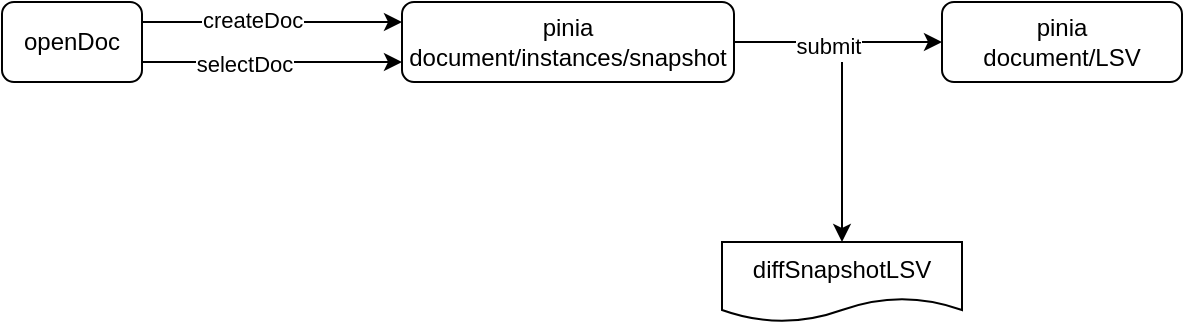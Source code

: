 <mxfile version="24.7.1" type="github">
  <diagram name="第 1 页" id="32VtgehK86iqjOPbHDv2">
    <mxGraphModel dx="689" dy="605" grid="1" gridSize="10" guides="1" tooltips="1" connect="1" arrows="1" fold="1" page="1" pageScale="1" pageWidth="827" pageHeight="1169" math="0" shadow="0">
      <root>
        <mxCell id="0" />
        <mxCell id="1" parent="0" />
        <mxCell id="tr_o8dyt-i28HcZZw-eC-1" value="openDoc" style="rounded=1;whiteSpace=wrap;html=1;" vertex="1" parent="1">
          <mxGeometry x="80" y="280" width="70" height="40" as="geometry" />
        </mxCell>
        <mxCell id="tr_o8dyt-i28HcZZw-eC-7" value="pinia&lt;div style=&quot;text-align: start;&quot;&gt;document/instances/&lt;span style=&quot;background-color: initial;&quot;&gt;snapshot&lt;/span&gt;&lt;/div&gt;" style="rounded=1;whiteSpace=wrap;html=1;" vertex="1" parent="1">
          <mxGeometry x="280" y="280" width="166" height="40" as="geometry" />
        </mxCell>
        <mxCell id="tr_o8dyt-i28HcZZw-eC-8" value="pinia&lt;div style=&quot;text-align: start;&quot;&gt;document/LSV&lt;/div&gt;" style="rounded=1;whiteSpace=wrap;html=1;" vertex="1" parent="1">
          <mxGeometry x="550" y="280" width="120" height="40" as="geometry" />
        </mxCell>
        <mxCell id="tr_o8dyt-i28HcZZw-eC-10" value="" style="endArrow=classic;html=1;rounded=0;exitX=1;exitY=0.25;exitDx=0;exitDy=0;" edge="1" parent="1" source="tr_o8dyt-i28HcZZw-eC-1">
          <mxGeometry width="50" height="50" relative="1" as="geometry">
            <mxPoint x="350" y="340" as="sourcePoint" />
            <mxPoint x="280" y="290" as="targetPoint" />
          </mxGeometry>
        </mxCell>
        <mxCell id="tr_o8dyt-i28HcZZw-eC-12" value="createDoc" style="edgeLabel;html=1;align=center;verticalAlign=middle;resizable=0;points=[];" vertex="1" connectable="0" parent="tr_o8dyt-i28HcZZw-eC-10">
          <mxGeometry x="-0.154" y="1" relative="1" as="geometry">
            <mxPoint as="offset" />
          </mxGeometry>
        </mxCell>
        <mxCell id="tr_o8dyt-i28HcZZw-eC-11" value="" style="endArrow=classic;html=1;rounded=0;exitX=1;exitY=0.25;exitDx=0;exitDy=0;" edge="1" parent="1">
          <mxGeometry width="50" height="50" relative="1" as="geometry">
            <mxPoint x="150" y="310" as="sourcePoint" />
            <mxPoint x="280" y="310" as="targetPoint" />
          </mxGeometry>
        </mxCell>
        <mxCell id="tr_o8dyt-i28HcZZw-eC-13" value="selectDoc" style="edgeLabel;html=1;align=center;verticalAlign=middle;resizable=0;points=[];" vertex="1" connectable="0" parent="tr_o8dyt-i28HcZZw-eC-11">
          <mxGeometry x="-0.215" y="-1" relative="1" as="geometry">
            <mxPoint as="offset" />
          </mxGeometry>
        </mxCell>
        <mxCell id="tr_o8dyt-i28HcZZw-eC-14" value="" style="endArrow=classic;html=1;rounded=0;entryX=0;entryY=0.5;entryDx=0;entryDy=0;exitX=1;exitY=0.5;exitDx=0;exitDy=0;" edge="1" parent="1" source="tr_o8dyt-i28HcZZw-eC-7" target="tr_o8dyt-i28HcZZw-eC-8">
          <mxGeometry width="50" height="50" relative="1" as="geometry">
            <mxPoint x="350" y="340" as="sourcePoint" />
            <mxPoint x="400" y="290" as="targetPoint" />
          </mxGeometry>
        </mxCell>
        <mxCell id="tr_o8dyt-i28HcZZw-eC-15" value="submit" style="edgeLabel;html=1;align=center;verticalAlign=middle;resizable=0;points=[];" vertex="1" connectable="0" parent="tr_o8dyt-i28HcZZw-eC-14">
          <mxGeometry x="-0.108" y="-2" relative="1" as="geometry">
            <mxPoint as="offset" />
          </mxGeometry>
        </mxCell>
        <mxCell id="tr_o8dyt-i28HcZZw-eC-16" value="diffSnapshotLSV" style="shape=document;whiteSpace=wrap;html=1;boundedLbl=1;" vertex="1" parent="1">
          <mxGeometry x="440" y="400" width="120" height="40" as="geometry" />
        </mxCell>
        <mxCell id="tr_o8dyt-i28HcZZw-eC-17" value="" style="endArrow=classic;html=1;rounded=0;entryX=0.5;entryY=0;entryDx=0;entryDy=0;" edge="1" parent="1" target="tr_o8dyt-i28HcZZw-eC-16">
          <mxGeometry width="50" height="50" relative="1" as="geometry">
            <mxPoint x="500" y="310" as="sourcePoint" />
            <mxPoint x="400" y="290" as="targetPoint" />
          </mxGeometry>
        </mxCell>
      </root>
    </mxGraphModel>
  </diagram>
</mxfile>
